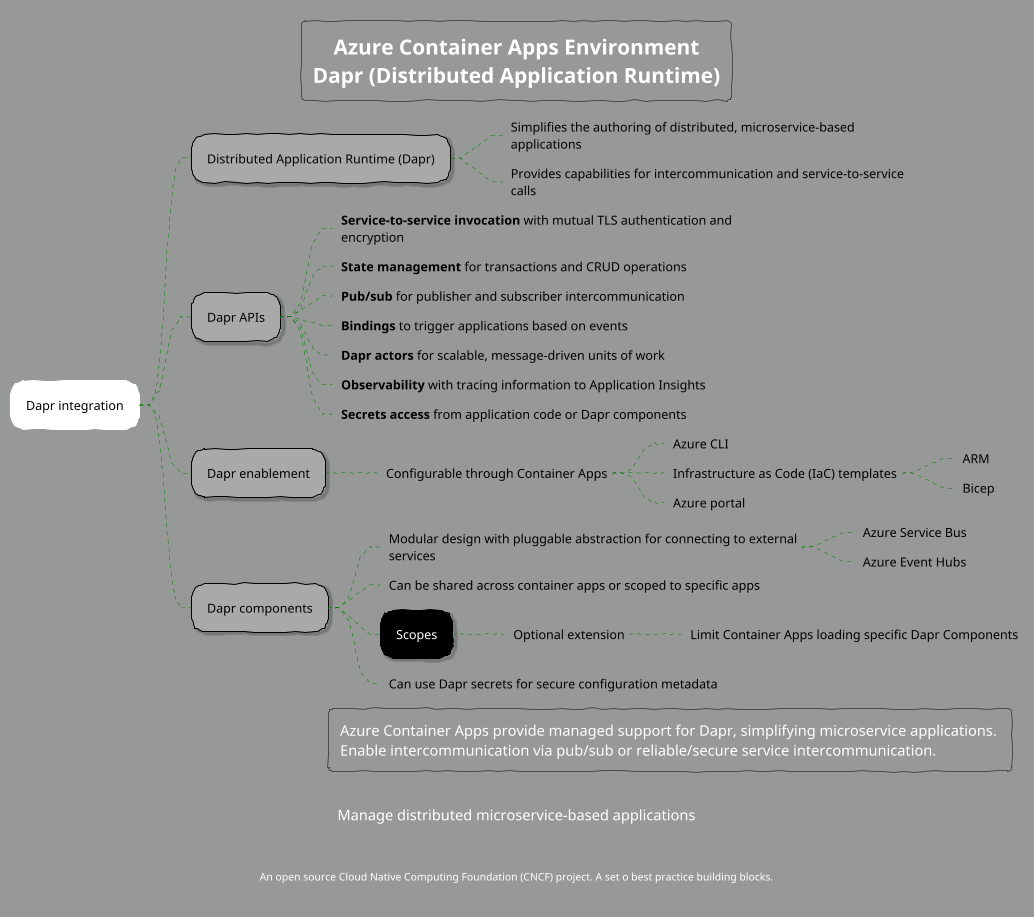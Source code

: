 @startmindmap "Azure Container Apps Environment"

title Azure Container Apps Environment\nDapr (Distributed Application Runtime)

caption Manage distributed microservice-based applications
footer An open source Cloud Native Computing Foundation (CNCF) project. A set o best practice building blocks.


' List of available themes:
' https://plantuml.com/theme
!theme sketchy
'!theme carbon-gray
'!theme cyborg
'!theme mars
' skinparam backgroundColor #e8edec

skinparam backgroundColor #969998

<style>
    mindMapDiagram {
        .root {
            BackgroundColor darkblue
            LineColor black
            FontColor white
        }

        .blue {
            FontColor darkblue
        }


        node {
            FontColor white
            LineColor black
            BackgroundColor black
            Shadowing 2.0
            RoundCorner 25
        }
        :depth(0) {
            FontColor black
            LineColor white
            BackgroundColor white
            Shadowing 0.0
        }
        :depth(1) {
            FontColor black
            BackgroundColor darkgrey
            Shadowing 2.0
        }

        arrow {
            LineStyle 4
            LineThickness 0.5
            LineColor green
        }

        boxless {
            FontColor black
            Margin 10
            Padding 10
            MaximumWidth 400
        }
    }
</style>

+ Dapr integration
++ Distributed Application Runtime (Dapr)
+++_ Simplifies the authoring of distributed, microservice-based applications
+++_ Provides capabilities for intercommunication and service-to-service calls
++ Dapr APIs
+++_ **Service-to-service invocation** with mutual TLS authentication and encryption
+++_ **State management** for transactions and CRUD operations
+++_ **Pub/sub** for publisher and subscriber intercommunication
+++_ **Bindings** to trigger applications based on events
+++_ **Dapr actors** for scalable, message-driven units of work
+++_ **Observability** with tracing information to Application Insights
+++_ **Secrets access** from application code or Dapr components
++ Dapr enablement
+++_ Configurable through Container Apps
++++_ Azure CLI
++++_ Infrastructure as Code (IaC) templates
+++++_ ARM
+++++_ Bicep

++++_ Azure portal
++ Dapr components
+++_ Modular design with pluggable abstraction for connecting to external services
++++_ Azure Service Bus
++++_ Azure Event Hubs
+++_ Can be shared across container apps or scoped to specific apps
+++ Scopes
++++_ Optional extension
+++++_ Limit Container Apps loading specific Dapr Components
+++_ Can use Dapr secrets for secure configuration metadata

legend right
Azure Container Apps provide managed support for Dapr, simplifying microservice applications. 
Enable intercommunication via pub/sub or reliable/secure service intercommunication.
endlegend

@endmindmap
